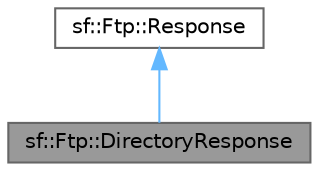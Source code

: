 digraph "sf::Ftp::DirectoryResponse"
{
 // LATEX_PDF_SIZE
  bgcolor="transparent";
  edge [fontname=Helvetica,fontsize=10,labelfontname=Helvetica,labelfontsize=10];
  node [fontname=Helvetica,fontsize=10,shape=box,height=0.2,width=0.4];
  Node1 [id="Node000001",label="sf::Ftp::DirectoryResponse",height=0.2,width=0.4,color="gray40", fillcolor="grey60", style="filled", fontcolor="black",tooltip="Specialization of FTP response returning a directory."];
  Node2 -> Node1 [id="edge1_Node000001_Node000002",dir="back",color="steelblue1",style="solid",tooltip=" "];
  Node2 [id="Node000002",label="sf::Ftp::Response",height=0.2,width=0.4,color="gray40", fillcolor="white", style="filled",URL="$classsf_1_1_ftp_1_1_response.html",tooltip="Define a FTP response."];
}
